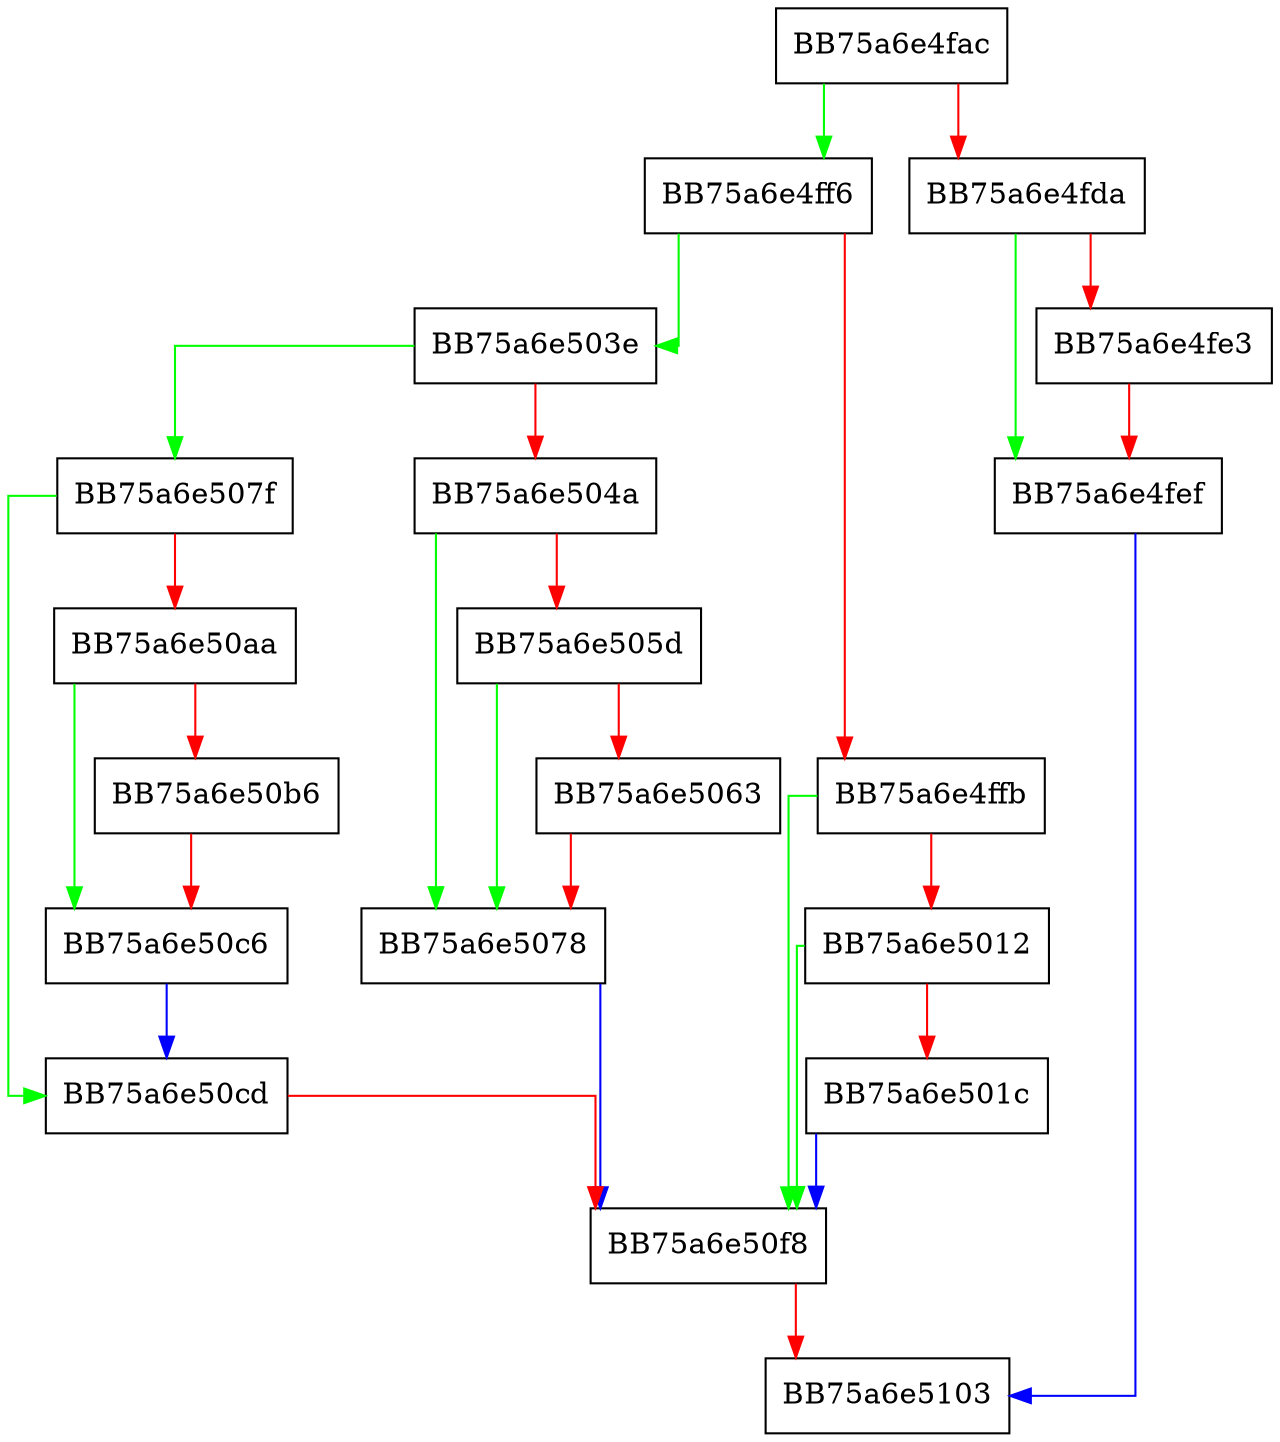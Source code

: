 digraph ParseHeartbeatReportResponse {
  node [shape="box"];
  graph [splines=ortho];
  BB75a6e4fac -> BB75a6e4ff6 [color="green"];
  BB75a6e4fac -> BB75a6e4fda [color="red"];
  BB75a6e4fda -> BB75a6e4fef [color="green"];
  BB75a6e4fda -> BB75a6e4fe3 [color="red"];
  BB75a6e4fe3 -> BB75a6e4fef [color="red"];
  BB75a6e4fef -> BB75a6e5103 [color="blue"];
  BB75a6e4ff6 -> BB75a6e503e [color="green"];
  BB75a6e4ff6 -> BB75a6e4ffb [color="red"];
  BB75a6e4ffb -> BB75a6e50f8 [color="green"];
  BB75a6e4ffb -> BB75a6e5012 [color="red"];
  BB75a6e5012 -> BB75a6e50f8 [color="green"];
  BB75a6e5012 -> BB75a6e501c [color="red"];
  BB75a6e501c -> BB75a6e50f8 [color="blue"];
  BB75a6e503e -> BB75a6e507f [color="green"];
  BB75a6e503e -> BB75a6e504a [color="red"];
  BB75a6e504a -> BB75a6e5078 [color="green"];
  BB75a6e504a -> BB75a6e505d [color="red"];
  BB75a6e505d -> BB75a6e5078 [color="green"];
  BB75a6e505d -> BB75a6e5063 [color="red"];
  BB75a6e5063 -> BB75a6e5078 [color="red"];
  BB75a6e5078 -> BB75a6e50f8 [color="blue"];
  BB75a6e507f -> BB75a6e50cd [color="green"];
  BB75a6e507f -> BB75a6e50aa [color="red"];
  BB75a6e50aa -> BB75a6e50c6 [color="green"];
  BB75a6e50aa -> BB75a6e50b6 [color="red"];
  BB75a6e50b6 -> BB75a6e50c6 [color="red"];
  BB75a6e50c6 -> BB75a6e50cd [color="blue"];
  BB75a6e50cd -> BB75a6e50f8 [color="red"];
  BB75a6e50f8 -> BB75a6e5103 [color="red"];
}